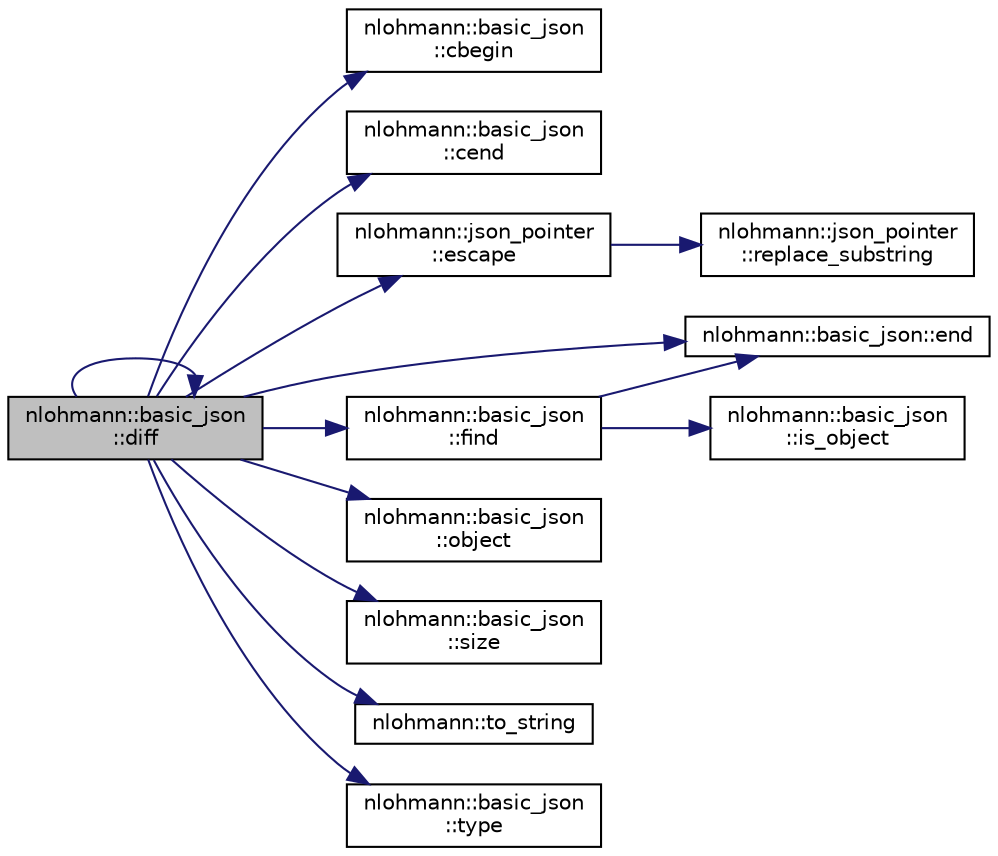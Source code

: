 digraph "nlohmann::basic_json::diff"
{
 // LATEX_PDF_SIZE
  edge [fontname="Helvetica",fontsize="10",labelfontname="Helvetica",labelfontsize="10"];
  node [fontname="Helvetica",fontsize="10",shape=record];
  rankdir="LR";
  Node1 [label="nlohmann::basic_json\l::diff",height=0.2,width=0.4,color="black", fillcolor="grey75", style="filled", fontcolor="black",tooltip="creates a diff as a JSON patch"];
  Node1 -> Node2 [color="midnightblue",fontsize="10",style="solid",fontname="Helvetica"];
  Node2 [label="nlohmann::basic_json\l::cbegin",height=0.2,width=0.4,color="black", fillcolor="white", style="filled",URL="$classnlohmann_1_1basic__json.html#ae508c13e3ad6ce445bcaf24a2bc7d039",tooltip="returns a const iterator to the first element"];
  Node1 -> Node3 [color="midnightblue",fontsize="10",style="solid",fontname="Helvetica"];
  Node3 [label="nlohmann::basic_json\l::cend",height=0.2,width=0.4,color="black", fillcolor="white", style="filled",URL="$classnlohmann_1_1basic__json.html#a3017cf0f1a4673e904e34cfef62e7758",tooltip="returns a const iterator to one past the last element"];
  Node1 -> Node1 [color="midnightblue",fontsize="10",style="solid",fontname="Helvetica"];
  Node1 -> Node4 [color="midnightblue",fontsize="10",style="solid",fontname="Helvetica"];
  Node4 [label="nlohmann::basic_json::end",height=0.2,width=0.4,color="black", fillcolor="white", style="filled",URL="$classnlohmann_1_1basic__json.html#a931267ec3f09eb67e4382f321b2c52bc",tooltip="returns an iterator to one past the last element"];
  Node1 -> Node5 [color="midnightblue",fontsize="10",style="solid",fontname="Helvetica"];
  Node5 [label="nlohmann::json_pointer\l::escape",height=0.2,width=0.4,color="black", fillcolor="white", style="filled",URL="$classnlohmann_1_1json__pointer.html#a8abf3577f9a0087f29a233893cdc73ad",tooltip="escape \"~\" to \"~0\" and \"/\" to \"~1\""];
  Node5 -> Node6 [color="midnightblue",fontsize="10",style="solid",fontname="Helvetica"];
  Node6 [label="nlohmann::json_pointer\l::replace_substring",height=0.2,width=0.4,color="black", fillcolor="white", style="filled",URL="$classnlohmann_1_1json__pointer.html#aa7649d30da9fc10b0e20704a27aea2a9",tooltip="replace all occurrences of a substring by another string"];
  Node1 -> Node7 [color="midnightblue",fontsize="10",style="solid",fontname="Helvetica"];
  Node7 [label="nlohmann::basic_json\l::find",height=0.2,width=0.4,color="black", fillcolor="white", style="filled",URL="$classnlohmann_1_1basic__json.html#acdf9b3aab82dcf443dd91ca5ec06b80c",tooltip="find an element in a JSON object"];
  Node7 -> Node4 [color="midnightblue",fontsize="10",style="solid",fontname="Helvetica"];
  Node7 -> Node8 [color="midnightblue",fontsize="10",style="solid",fontname="Helvetica"];
  Node8 [label="nlohmann::basic_json\l::is_object",height=0.2,width=0.4,color="black", fillcolor="white", style="filled",URL="$classnlohmann_1_1basic__json.html#a57e8411a770a6263d6d8f2116c37f3aa",tooltip="return whether value is an object"];
  Node1 -> Node9 [color="midnightblue",fontsize="10",style="solid",fontname="Helvetica"];
  Node9 [label="nlohmann::basic_json\l::object",height=0.2,width=0.4,color="black", fillcolor="white", style="filled",URL="$classnlohmann_1_1basic__json.html#a9a4df356e05415438fadf8a15e583903",tooltip="explicitly create an object from an initializer list"];
  Node1 -> Node10 [color="midnightblue",fontsize="10",style="solid",fontname="Helvetica"];
  Node10 [label="nlohmann::basic_json\l::size",height=0.2,width=0.4,color="black", fillcolor="white", style="filled",URL="$classnlohmann_1_1basic__json.html#a33c7c8638bb0b12e6d1b69d8106dd2e0",tooltip="returns the number of elements"];
  Node1 -> Node11 [color="midnightblue",fontsize="10",style="solid",fontname="Helvetica"];
  Node11 [label="nlohmann::to_string",height=0.2,width=0.4,color="black", fillcolor="white", style="filled",URL="$namespacenlohmann.html#a6ce645a0b8717757e096a5b5773b7a16",tooltip="user-defined to_string function for JSON values"];
  Node1 -> Node12 [color="midnightblue",fontsize="10",style="solid",fontname="Helvetica"];
  Node12 [label="nlohmann::basic_json\l::type",height=0.2,width=0.4,color="black", fillcolor="white", style="filled",URL="$classnlohmann_1_1basic__json.html#a5b7c4b35a0ad9f97474912a08965d7ad",tooltip="return the type of the JSON value (explicit)"];
}
